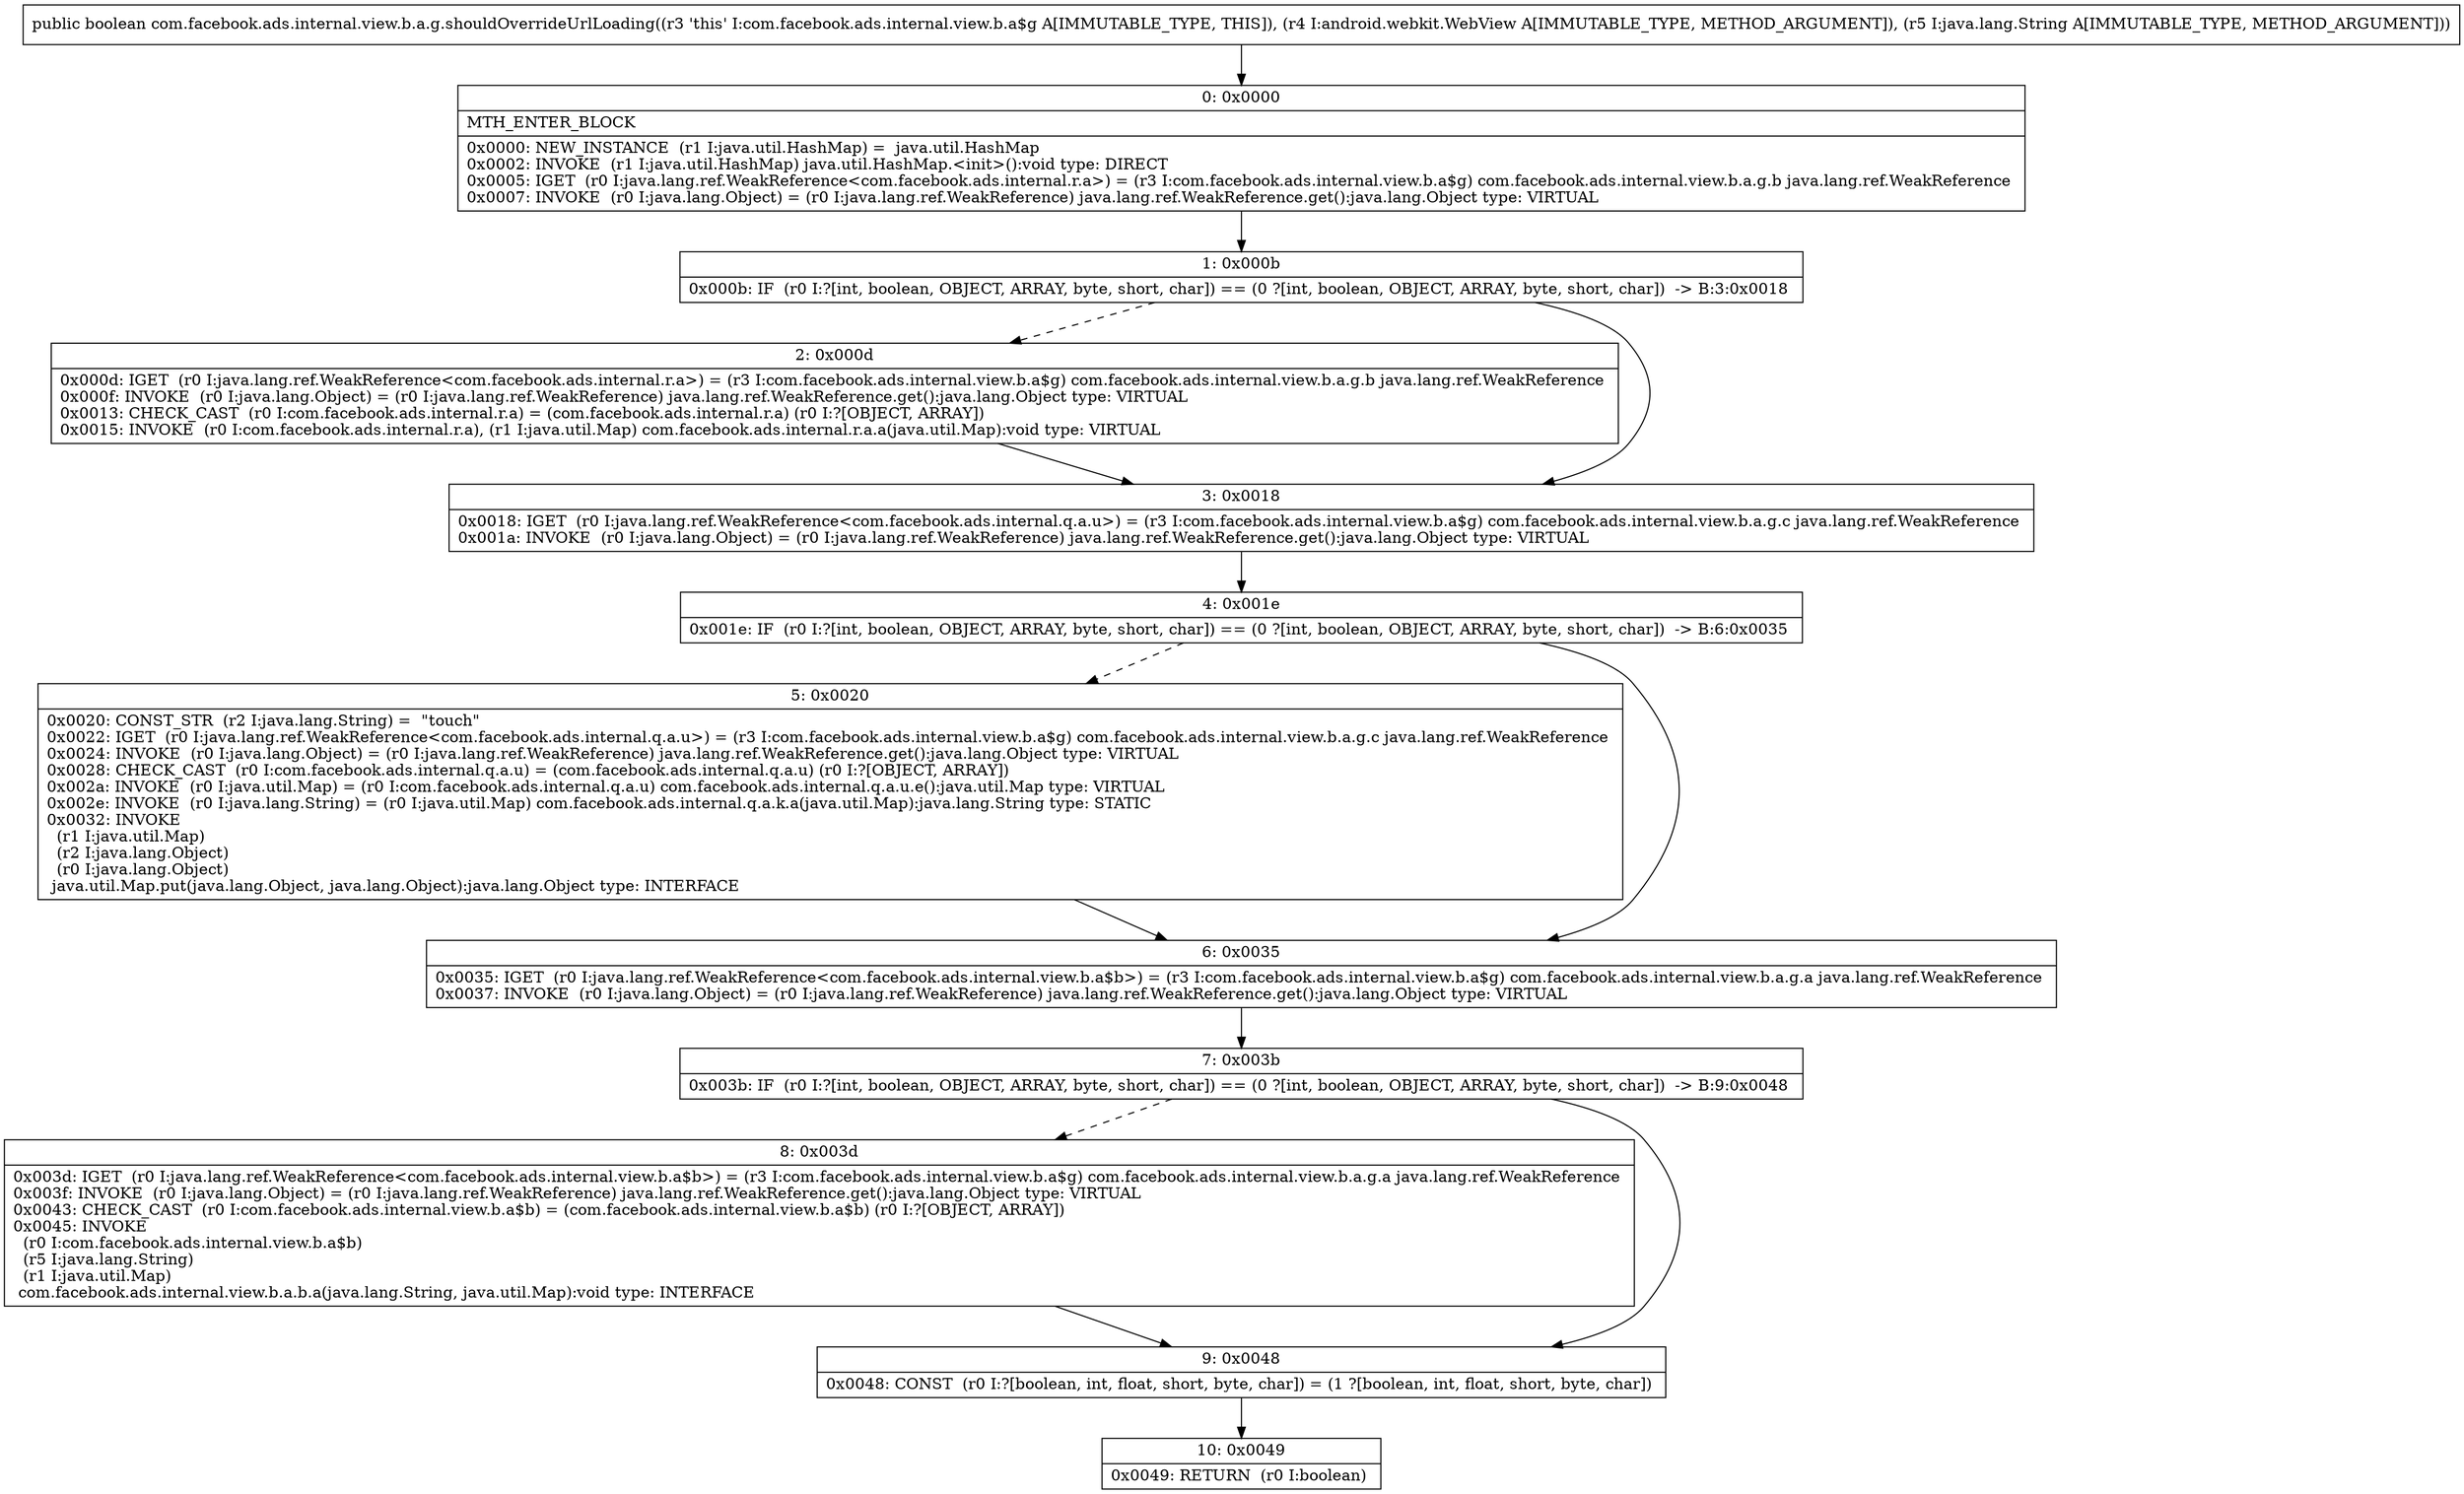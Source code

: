 digraph "CFG forcom.facebook.ads.internal.view.b.a.g.shouldOverrideUrlLoading(Landroid\/webkit\/WebView;Ljava\/lang\/String;)Z" {
Node_0 [shape=record,label="{0\:\ 0x0000|MTH_ENTER_BLOCK\l|0x0000: NEW_INSTANCE  (r1 I:java.util.HashMap) =  java.util.HashMap \l0x0002: INVOKE  (r1 I:java.util.HashMap) java.util.HashMap.\<init\>():void type: DIRECT \l0x0005: IGET  (r0 I:java.lang.ref.WeakReference\<com.facebook.ads.internal.r.a\>) = (r3 I:com.facebook.ads.internal.view.b.a$g) com.facebook.ads.internal.view.b.a.g.b java.lang.ref.WeakReference \l0x0007: INVOKE  (r0 I:java.lang.Object) = (r0 I:java.lang.ref.WeakReference) java.lang.ref.WeakReference.get():java.lang.Object type: VIRTUAL \l}"];
Node_1 [shape=record,label="{1\:\ 0x000b|0x000b: IF  (r0 I:?[int, boolean, OBJECT, ARRAY, byte, short, char]) == (0 ?[int, boolean, OBJECT, ARRAY, byte, short, char])  \-\> B:3:0x0018 \l}"];
Node_2 [shape=record,label="{2\:\ 0x000d|0x000d: IGET  (r0 I:java.lang.ref.WeakReference\<com.facebook.ads.internal.r.a\>) = (r3 I:com.facebook.ads.internal.view.b.a$g) com.facebook.ads.internal.view.b.a.g.b java.lang.ref.WeakReference \l0x000f: INVOKE  (r0 I:java.lang.Object) = (r0 I:java.lang.ref.WeakReference) java.lang.ref.WeakReference.get():java.lang.Object type: VIRTUAL \l0x0013: CHECK_CAST  (r0 I:com.facebook.ads.internal.r.a) = (com.facebook.ads.internal.r.a) (r0 I:?[OBJECT, ARRAY]) \l0x0015: INVOKE  (r0 I:com.facebook.ads.internal.r.a), (r1 I:java.util.Map) com.facebook.ads.internal.r.a.a(java.util.Map):void type: VIRTUAL \l}"];
Node_3 [shape=record,label="{3\:\ 0x0018|0x0018: IGET  (r0 I:java.lang.ref.WeakReference\<com.facebook.ads.internal.q.a.u\>) = (r3 I:com.facebook.ads.internal.view.b.a$g) com.facebook.ads.internal.view.b.a.g.c java.lang.ref.WeakReference \l0x001a: INVOKE  (r0 I:java.lang.Object) = (r0 I:java.lang.ref.WeakReference) java.lang.ref.WeakReference.get():java.lang.Object type: VIRTUAL \l}"];
Node_4 [shape=record,label="{4\:\ 0x001e|0x001e: IF  (r0 I:?[int, boolean, OBJECT, ARRAY, byte, short, char]) == (0 ?[int, boolean, OBJECT, ARRAY, byte, short, char])  \-\> B:6:0x0035 \l}"];
Node_5 [shape=record,label="{5\:\ 0x0020|0x0020: CONST_STR  (r2 I:java.lang.String) =  \"touch\" \l0x0022: IGET  (r0 I:java.lang.ref.WeakReference\<com.facebook.ads.internal.q.a.u\>) = (r3 I:com.facebook.ads.internal.view.b.a$g) com.facebook.ads.internal.view.b.a.g.c java.lang.ref.WeakReference \l0x0024: INVOKE  (r0 I:java.lang.Object) = (r0 I:java.lang.ref.WeakReference) java.lang.ref.WeakReference.get():java.lang.Object type: VIRTUAL \l0x0028: CHECK_CAST  (r0 I:com.facebook.ads.internal.q.a.u) = (com.facebook.ads.internal.q.a.u) (r0 I:?[OBJECT, ARRAY]) \l0x002a: INVOKE  (r0 I:java.util.Map) = (r0 I:com.facebook.ads.internal.q.a.u) com.facebook.ads.internal.q.a.u.e():java.util.Map type: VIRTUAL \l0x002e: INVOKE  (r0 I:java.lang.String) = (r0 I:java.util.Map) com.facebook.ads.internal.q.a.k.a(java.util.Map):java.lang.String type: STATIC \l0x0032: INVOKE  \l  (r1 I:java.util.Map)\l  (r2 I:java.lang.Object)\l  (r0 I:java.lang.Object)\l java.util.Map.put(java.lang.Object, java.lang.Object):java.lang.Object type: INTERFACE \l}"];
Node_6 [shape=record,label="{6\:\ 0x0035|0x0035: IGET  (r0 I:java.lang.ref.WeakReference\<com.facebook.ads.internal.view.b.a$b\>) = (r3 I:com.facebook.ads.internal.view.b.a$g) com.facebook.ads.internal.view.b.a.g.a java.lang.ref.WeakReference \l0x0037: INVOKE  (r0 I:java.lang.Object) = (r0 I:java.lang.ref.WeakReference) java.lang.ref.WeakReference.get():java.lang.Object type: VIRTUAL \l}"];
Node_7 [shape=record,label="{7\:\ 0x003b|0x003b: IF  (r0 I:?[int, boolean, OBJECT, ARRAY, byte, short, char]) == (0 ?[int, boolean, OBJECT, ARRAY, byte, short, char])  \-\> B:9:0x0048 \l}"];
Node_8 [shape=record,label="{8\:\ 0x003d|0x003d: IGET  (r0 I:java.lang.ref.WeakReference\<com.facebook.ads.internal.view.b.a$b\>) = (r3 I:com.facebook.ads.internal.view.b.a$g) com.facebook.ads.internal.view.b.a.g.a java.lang.ref.WeakReference \l0x003f: INVOKE  (r0 I:java.lang.Object) = (r0 I:java.lang.ref.WeakReference) java.lang.ref.WeakReference.get():java.lang.Object type: VIRTUAL \l0x0043: CHECK_CAST  (r0 I:com.facebook.ads.internal.view.b.a$b) = (com.facebook.ads.internal.view.b.a$b) (r0 I:?[OBJECT, ARRAY]) \l0x0045: INVOKE  \l  (r0 I:com.facebook.ads.internal.view.b.a$b)\l  (r5 I:java.lang.String)\l  (r1 I:java.util.Map)\l com.facebook.ads.internal.view.b.a.b.a(java.lang.String, java.util.Map):void type: INTERFACE \l}"];
Node_9 [shape=record,label="{9\:\ 0x0048|0x0048: CONST  (r0 I:?[boolean, int, float, short, byte, char]) = (1 ?[boolean, int, float, short, byte, char]) \l}"];
Node_10 [shape=record,label="{10\:\ 0x0049|0x0049: RETURN  (r0 I:boolean) \l}"];
MethodNode[shape=record,label="{public boolean com.facebook.ads.internal.view.b.a.g.shouldOverrideUrlLoading((r3 'this' I:com.facebook.ads.internal.view.b.a$g A[IMMUTABLE_TYPE, THIS]), (r4 I:android.webkit.WebView A[IMMUTABLE_TYPE, METHOD_ARGUMENT]), (r5 I:java.lang.String A[IMMUTABLE_TYPE, METHOD_ARGUMENT])) }"];
MethodNode -> Node_0;
Node_0 -> Node_1;
Node_1 -> Node_2[style=dashed];
Node_1 -> Node_3;
Node_2 -> Node_3;
Node_3 -> Node_4;
Node_4 -> Node_5[style=dashed];
Node_4 -> Node_6;
Node_5 -> Node_6;
Node_6 -> Node_7;
Node_7 -> Node_8[style=dashed];
Node_7 -> Node_9;
Node_8 -> Node_9;
Node_9 -> Node_10;
}

